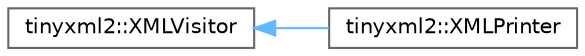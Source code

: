 digraph "Representação gráfica da hiearquia da classe"
{
 // LATEX_PDF_SIZE
  bgcolor="transparent";
  edge [fontname=Helvetica,fontsize=10,labelfontname=Helvetica,labelfontsize=10];
  node [fontname=Helvetica,fontsize=10,shape=box,height=0.2,width=0.4];
  rankdir="LR";
  Node0 [id="Node000000",label="tinyxml2::XMLVisitor",height=0.2,width=0.4,color="grey40", fillcolor="white", style="filled",URL="$classtinyxml2_1_1_x_m_l_visitor.html",tooltip=" "];
  Node0 -> Node1 [id="edge15_Node000000_Node000001",dir="back",color="steelblue1",style="solid",tooltip=" "];
  Node1 [id="Node000001",label="tinyxml2::XMLPrinter",height=0.2,width=0.4,color="grey40", fillcolor="white", style="filled",URL="$classtinyxml2_1_1_x_m_l_printer.html",tooltip=" "];
}
